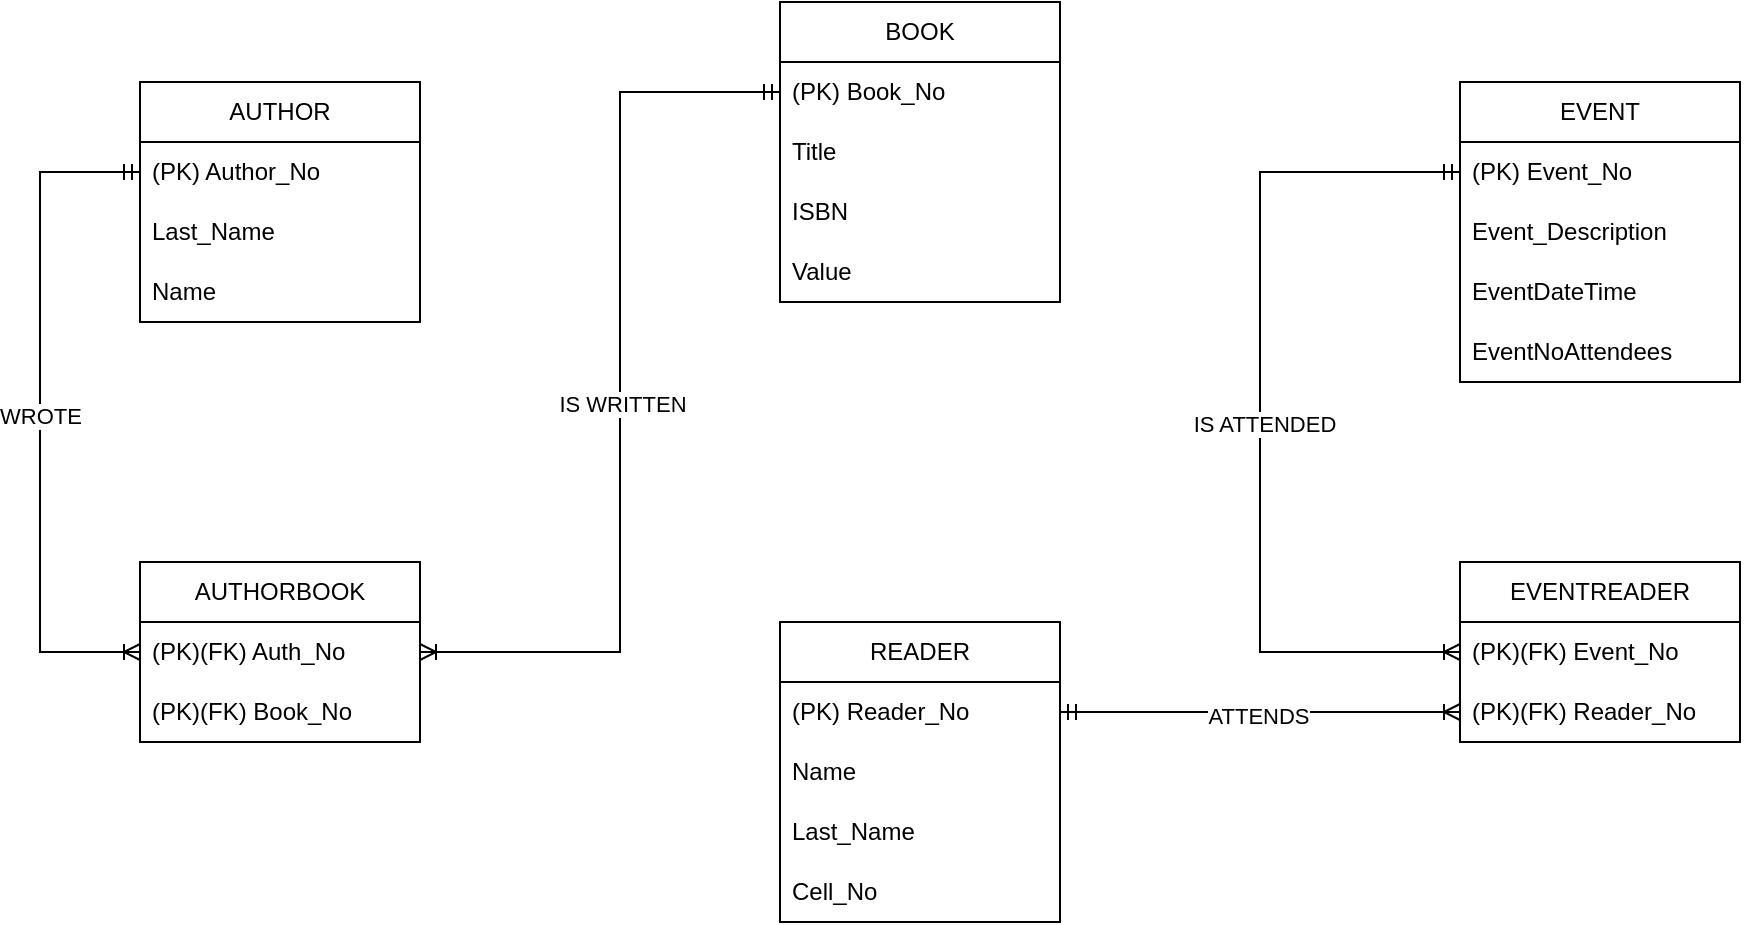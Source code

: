 <mxfile version="24.7.6">
  <diagram name="Page-1" id="ca3-E-FLhaNCaa1jX-5_">
    <mxGraphModel dx="969" dy="497" grid="1" gridSize="10" guides="1" tooltips="1" connect="1" arrows="1" fold="1" page="1" pageScale="1" pageWidth="1100" pageHeight="850" math="0" shadow="0">
      <root>
        <mxCell id="0" />
        <mxCell id="1" parent="0" />
        <mxCell id="-aTNOX699X4CVwHcUOBG-1" value="AUTHOR" style="swimlane;fontStyle=0;childLayout=stackLayout;horizontal=1;startSize=30;horizontalStack=0;resizeParent=1;resizeParentMax=0;resizeLast=0;collapsible=1;marginBottom=0;whiteSpace=wrap;html=1;" vertex="1" parent="1">
          <mxGeometry x="160" y="160" width="140" height="120" as="geometry" />
        </mxCell>
        <mxCell id="-aTNOX699X4CVwHcUOBG-2" value="(PK) Author_No" style="text;strokeColor=none;fillColor=none;align=left;verticalAlign=middle;spacingLeft=4;spacingRight=4;overflow=hidden;points=[[0,0.5],[1,0.5]];portConstraint=eastwest;rotatable=0;whiteSpace=wrap;html=1;" vertex="1" parent="-aTNOX699X4CVwHcUOBG-1">
          <mxGeometry y="30" width="140" height="30" as="geometry" />
        </mxCell>
        <mxCell id="-aTNOX699X4CVwHcUOBG-3" value="Last_Name" style="text;strokeColor=none;fillColor=none;align=left;verticalAlign=middle;spacingLeft=4;spacingRight=4;overflow=hidden;points=[[0,0.5],[1,0.5]];portConstraint=eastwest;rotatable=0;whiteSpace=wrap;html=1;" vertex="1" parent="-aTNOX699X4CVwHcUOBG-1">
          <mxGeometry y="60" width="140" height="30" as="geometry" />
        </mxCell>
        <mxCell id="-aTNOX699X4CVwHcUOBG-4" value="Name" style="text;strokeColor=none;fillColor=none;align=left;verticalAlign=middle;spacingLeft=4;spacingRight=4;overflow=hidden;points=[[0,0.5],[1,0.5]];portConstraint=eastwest;rotatable=0;whiteSpace=wrap;html=1;" vertex="1" parent="-aTNOX699X4CVwHcUOBG-1">
          <mxGeometry y="90" width="140" height="30" as="geometry" />
        </mxCell>
        <mxCell id="-aTNOX699X4CVwHcUOBG-5" value="AUTHORBOOK" style="swimlane;fontStyle=0;childLayout=stackLayout;horizontal=1;startSize=30;horizontalStack=0;resizeParent=1;resizeParentMax=0;resizeLast=0;collapsible=1;marginBottom=0;whiteSpace=wrap;html=1;" vertex="1" parent="1">
          <mxGeometry x="160" y="400" width="140" height="90" as="geometry" />
        </mxCell>
        <mxCell id="-aTNOX699X4CVwHcUOBG-6" value="(PK)(FK) Auth_No" style="text;strokeColor=none;fillColor=none;align=left;verticalAlign=middle;spacingLeft=4;spacingRight=4;overflow=hidden;points=[[0,0.5],[1,0.5]];portConstraint=eastwest;rotatable=0;whiteSpace=wrap;html=1;" vertex="1" parent="-aTNOX699X4CVwHcUOBG-5">
          <mxGeometry y="30" width="140" height="30" as="geometry" />
        </mxCell>
        <mxCell id="-aTNOX699X4CVwHcUOBG-7" value="(PK)(FK) Book_No" style="text;strokeColor=none;fillColor=none;align=left;verticalAlign=middle;spacingLeft=4;spacingRight=4;overflow=hidden;points=[[0,0.5],[1,0.5]];portConstraint=eastwest;rotatable=0;whiteSpace=wrap;html=1;" vertex="1" parent="-aTNOX699X4CVwHcUOBG-5">
          <mxGeometry y="60" width="140" height="30" as="geometry" />
        </mxCell>
        <mxCell id="-aTNOX699X4CVwHcUOBG-9" value="BOOK" style="swimlane;fontStyle=0;childLayout=stackLayout;horizontal=1;startSize=30;horizontalStack=0;resizeParent=1;resizeParentMax=0;resizeLast=0;collapsible=1;marginBottom=0;whiteSpace=wrap;html=1;" vertex="1" parent="1">
          <mxGeometry x="480" y="120" width="140" height="150" as="geometry">
            <mxRectangle x="320" y="40" width="80" height="30" as="alternateBounds" />
          </mxGeometry>
        </mxCell>
        <mxCell id="-aTNOX699X4CVwHcUOBG-10" value="(PK) Book_No" style="text;strokeColor=none;fillColor=none;align=left;verticalAlign=middle;spacingLeft=4;spacingRight=4;overflow=hidden;points=[[0,0.5],[1,0.5]];portConstraint=eastwest;rotatable=0;whiteSpace=wrap;html=1;" vertex="1" parent="-aTNOX699X4CVwHcUOBG-9">
          <mxGeometry y="30" width="140" height="30" as="geometry" />
        </mxCell>
        <mxCell id="-aTNOX699X4CVwHcUOBG-11" value="Title" style="text;strokeColor=none;fillColor=none;align=left;verticalAlign=middle;spacingLeft=4;spacingRight=4;overflow=hidden;points=[[0,0.5],[1,0.5]];portConstraint=eastwest;rotatable=0;whiteSpace=wrap;html=1;" vertex="1" parent="-aTNOX699X4CVwHcUOBG-9">
          <mxGeometry y="60" width="140" height="30" as="geometry" />
        </mxCell>
        <mxCell id="-aTNOX699X4CVwHcUOBG-12" value="ISBN" style="text;strokeColor=none;fillColor=none;align=left;verticalAlign=middle;spacingLeft=4;spacingRight=4;overflow=hidden;points=[[0,0.5],[1,0.5]];portConstraint=eastwest;rotatable=0;whiteSpace=wrap;html=1;" vertex="1" parent="-aTNOX699X4CVwHcUOBG-9">
          <mxGeometry y="90" width="140" height="30" as="geometry" />
        </mxCell>
        <mxCell id="-aTNOX699X4CVwHcUOBG-25" value="Value" style="text;strokeColor=none;fillColor=none;align=left;verticalAlign=middle;spacingLeft=4;spacingRight=4;overflow=hidden;points=[[0,0.5],[1,0.5]];portConstraint=eastwest;rotatable=0;whiteSpace=wrap;html=1;" vertex="1" parent="-aTNOX699X4CVwHcUOBG-9">
          <mxGeometry y="120" width="140" height="30" as="geometry" />
        </mxCell>
        <mxCell id="-aTNOX699X4CVwHcUOBG-13" value="READER" style="swimlane;fontStyle=0;childLayout=stackLayout;horizontal=1;startSize=30;horizontalStack=0;resizeParent=1;resizeParentMax=0;resizeLast=0;collapsible=1;marginBottom=0;whiteSpace=wrap;html=1;" vertex="1" parent="1">
          <mxGeometry x="480" y="430" width="140" height="150" as="geometry" />
        </mxCell>
        <mxCell id="-aTNOX699X4CVwHcUOBG-14" value="(PK) Reader_No" style="text;strokeColor=none;fillColor=none;align=left;verticalAlign=middle;spacingLeft=4;spacingRight=4;overflow=hidden;points=[[0,0.5],[1,0.5]];portConstraint=eastwest;rotatable=0;whiteSpace=wrap;html=1;" vertex="1" parent="-aTNOX699X4CVwHcUOBG-13">
          <mxGeometry y="30" width="140" height="30" as="geometry" />
        </mxCell>
        <mxCell id="-aTNOX699X4CVwHcUOBG-28" value="Name" style="text;strokeColor=none;fillColor=none;align=left;verticalAlign=middle;spacingLeft=4;spacingRight=4;overflow=hidden;points=[[0,0.5],[1,0.5]];portConstraint=eastwest;rotatable=0;whiteSpace=wrap;html=1;" vertex="1" parent="-aTNOX699X4CVwHcUOBG-13">
          <mxGeometry y="60" width="140" height="30" as="geometry" />
        </mxCell>
        <mxCell id="-aTNOX699X4CVwHcUOBG-15" value="Last_Name" style="text;strokeColor=none;fillColor=none;align=left;verticalAlign=middle;spacingLeft=4;spacingRight=4;overflow=hidden;points=[[0,0.5],[1,0.5]];portConstraint=eastwest;rotatable=0;whiteSpace=wrap;html=1;" vertex="1" parent="-aTNOX699X4CVwHcUOBG-13">
          <mxGeometry y="90" width="140" height="30" as="geometry" />
        </mxCell>
        <mxCell id="-aTNOX699X4CVwHcUOBG-16" value="Cell_No" style="text;strokeColor=none;fillColor=none;align=left;verticalAlign=middle;spacingLeft=4;spacingRight=4;overflow=hidden;points=[[0,0.5],[1,0.5]];portConstraint=eastwest;rotatable=0;whiteSpace=wrap;html=1;" vertex="1" parent="-aTNOX699X4CVwHcUOBG-13">
          <mxGeometry y="120" width="140" height="30" as="geometry" />
        </mxCell>
        <mxCell id="-aTNOX699X4CVwHcUOBG-17" value="EVENT" style="swimlane;fontStyle=0;childLayout=stackLayout;horizontal=1;startSize=30;horizontalStack=0;resizeParent=1;resizeParentMax=0;resizeLast=0;collapsible=1;marginBottom=0;whiteSpace=wrap;html=1;" vertex="1" parent="1">
          <mxGeometry x="820.0" y="160" width="140" height="150" as="geometry" />
        </mxCell>
        <mxCell id="-aTNOX699X4CVwHcUOBG-18" value="(PK) Event_No" style="text;strokeColor=none;fillColor=none;align=left;verticalAlign=middle;spacingLeft=4;spacingRight=4;overflow=hidden;points=[[0,0.5],[1,0.5]];portConstraint=eastwest;rotatable=0;whiteSpace=wrap;html=1;" vertex="1" parent="-aTNOX699X4CVwHcUOBG-17">
          <mxGeometry y="30" width="140" height="30" as="geometry" />
        </mxCell>
        <mxCell id="-aTNOX699X4CVwHcUOBG-19" value="Event_Description" style="text;strokeColor=none;fillColor=none;align=left;verticalAlign=middle;spacingLeft=4;spacingRight=4;overflow=hidden;points=[[0,0.5],[1,0.5]];portConstraint=eastwest;rotatable=0;whiteSpace=wrap;html=1;" vertex="1" parent="-aTNOX699X4CVwHcUOBG-17">
          <mxGeometry y="60" width="140" height="30" as="geometry" />
        </mxCell>
        <mxCell id="-aTNOX699X4CVwHcUOBG-20" value="EventDateTime" style="text;strokeColor=none;fillColor=none;align=left;verticalAlign=middle;spacingLeft=4;spacingRight=4;overflow=hidden;points=[[0,0.5],[1,0.5]];portConstraint=eastwest;rotatable=0;whiteSpace=wrap;html=1;" vertex="1" parent="-aTNOX699X4CVwHcUOBG-17">
          <mxGeometry y="90" width="140" height="30" as="geometry" />
        </mxCell>
        <mxCell id="-aTNOX699X4CVwHcUOBG-26" value="EventNoAttendees" style="text;strokeColor=none;fillColor=none;align=left;verticalAlign=middle;spacingLeft=4;spacingRight=4;overflow=hidden;points=[[0,0.5],[1,0.5]];portConstraint=eastwest;rotatable=0;whiteSpace=wrap;html=1;" vertex="1" parent="-aTNOX699X4CVwHcUOBG-17">
          <mxGeometry y="120" width="140" height="30" as="geometry" />
        </mxCell>
        <mxCell id="-aTNOX699X4CVwHcUOBG-21" value="EVENTREADER" style="swimlane;fontStyle=0;childLayout=stackLayout;horizontal=1;startSize=30;horizontalStack=0;resizeParent=1;resizeParentMax=0;resizeLast=0;collapsible=1;marginBottom=0;whiteSpace=wrap;html=1;" vertex="1" parent="1">
          <mxGeometry x="820.0" y="400" width="140" height="90" as="geometry" />
        </mxCell>
        <mxCell id="-aTNOX699X4CVwHcUOBG-22" value="(PK)(FK) Event_No" style="text;strokeColor=none;fillColor=none;align=left;verticalAlign=middle;spacingLeft=4;spacingRight=4;overflow=hidden;points=[[0,0.5],[1,0.5]];portConstraint=eastwest;rotatable=0;whiteSpace=wrap;html=1;" vertex="1" parent="-aTNOX699X4CVwHcUOBG-21">
          <mxGeometry y="30" width="140" height="30" as="geometry" />
        </mxCell>
        <mxCell id="-aTNOX699X4CVwHcUOBG-23" value="(PK)(FK) Reader_No" style="text;strokeColor=none;fillColor=none;align=left;verticalAlign=middle;spacingLeft=4;spacingRight=4;overflow=hidden;points=[[0,0.5],[1,0.5]];portConstraint=eastwest;rotatable=0;whiteSpace=wrap;html=1;" vertex="1" parent="-aTNOX699X4CVwHcUOBG-21">
          <mxGeometry y="60" width="140" height="30" as="geometry" />
        </mxCell>
        <mxCell id="-aTNOX699X4CVwHcUOBG-43" value="" style="edgeStyle=orthogonalEdgeStyle;fontSize=12;html=1;endArrow=ERoneToMany;startArrow=ERmandOne;rounded=0;entryX=0;entryY=0.5;entryDx=0;entryDy=0;exitX=0;exitY=0.5;exitDx=0;exitDy=0;" edge="1" parent="1" source="-aTNOX699X4CVwHcUOBG-2" target="-aTNOX699X4CVwHcUOBG-6">
          <mxGeometry width="100" height="100" relative="1" as="geometry">
            <mxPoint x="-90" y="300" as="sourcePoint" />
            <mxPoint x="50" y="330" as="targetPoint" />
            <Array as="points">
              <mxPoint x="110" y="205" />
              <mxPoint x="110" y="445" />
            </Array>
          </mxGeometry>
        </mxCell>
        <mxCell id="-aTNOX699X4CVwHcUOBG-47" value="WROTE" style="edgeLabel;html=1;align=center;verticalAlign=middle;resizable=0;points=[];" vertex="1" connectable="0" parent="-aTNOX699X4CVwHcUOBG-43">
          <mxGeometry x="0.009" relative="1" as="geometry">
            <mxPoint as="offset" />
          </mxGeometry>
        </mxCell>
        <mxCell id="-aTNOX699X4CVwHcUOBG-44" value="" style="edgeStyle=orthogonalEdgeStyle;fontSize=12;html=1;endArrow=ERoneToMany;startArrow=ERmandOne;rounded=0;entryX=1;entryY=0.5;entryDx=0;entryDy=0;exitX=0;exitY=0.5;exitDx=0;exitDy=0;" edge="1" parent="1" source="-aTNOX699X4CVwHcUOBG-10" target="-aTNOX699X4CVwHcUOBG-6">
          <mxGeometry width="100" height="100" relative="1" as="geometry">
            <mxPoint x="450" y="290" as="sourcePoint" />
            <mxPoint x="410" y="270" as="targetPoint" />
            <Array as="points">
              <mxPoint x="400" y="165" />
              <mxPoint x="400" y="445" />
            </Array>
          </mxGeometry>
        </mxCell>
        <mxCell id="-aTNOX699X4CVwHcUOBG-48" value="IS WRITTEN" style="edgeLabel;html=1;align=center;verticalAlign=middle;resizable=0;points=[];" vertex="1" connectable="0" parent="-aTNOX699X4CVwHcUOBG-44">
          <mxGeometry x="0.027" y="1" relative="1" as="geometry">
            <mxPoint as="offset" />
          </mxGeometry>
        </mxCell>
        <mxCell id="-aTNOX699X4CVwHcUOBG-45" value="" style="edgeStyle=orthogonalEdgeStyle;fontSize=12;html=1;endArrow=ERoneToMany;startArrow=ERmandOne;rounded=0;" edge="1" parent="1" source="-aTNOX699X4CVwHcUOBG-14" target="-aTNOX699X4CVwHcUOBG-23">
          <mxGeometry width="100" height="100" relative="1" as="geometry">
            <mxPoint x="620" y="470" as="sourcePoint" />
            <mxPoint x="820" y="470" as="targetPoint" />
            <Array as="points" />
          </mxGeometry>
        </mxCell>
        <mxCell id="-aTNOX699X4CVwHcUOBG-50" value="ATTENDS" style="edgeLabel;html=1;align=center;verticalAlign=middle;resizable=0;points=[];" vertex="1" connectable="0" parent="-aTNOX699X4CVwHcUOBG-45">
          <mxGeometry x="-0.017" y="-2" relative="1" as="geometry">
            <mxPoint as="offset" />
          </mxGeometry>
        </mxCell>
        <mxCell id="-aTNOX699X4CVwHcUOBG-46" value="" style="edgeStyle=orthogonalEdgeStyle;fontSize=12;html=1;endArrow=ERoneToMany;startArrow=ERmandOne;rounded=0;exitX=0;exitY=0.5;exitDx=0;exitDy=0;entryX=0;entryY=0.5;entryDx=0;entryDy=0;" edge="1" parent="1" source="-aTNOX699X4CVwHcUOBG-18" target="-aTNOX699X4CVwHcUOBG-22">
          <mxGeometry width="100" height="100" relative="1" as="geometry">
            <mxPoint x="540" y="390" as="sourcePoint" />
            <mxPoint x="640" y="290" as="targetPoint" />
            <Array as="points">
              <mxPoint x="720" y="205" />
              <mxPoint x="720" y="445" />
            </Array>
          </mxGeometry>
        </mxCell>
        <mxCell id="-aTNOX699X4CVwHcUOBG-49" value="IS ATTENDED" style="edgeLabel;html=1;align=center;verticalAlign=middle;resizable=0;points=[];" vertex="1" connectable="0" parent="-aTNOX699X4CVwHcUOBG-46">
          <mxGeometry x="0.025" y="2" relative="1" as="geometry">
            <mxPoint as="offset" />
          </mxGeometry>
        </mxCell>
      </root>
    </mxGraphModel>
  </diagram>
</mxfile>
